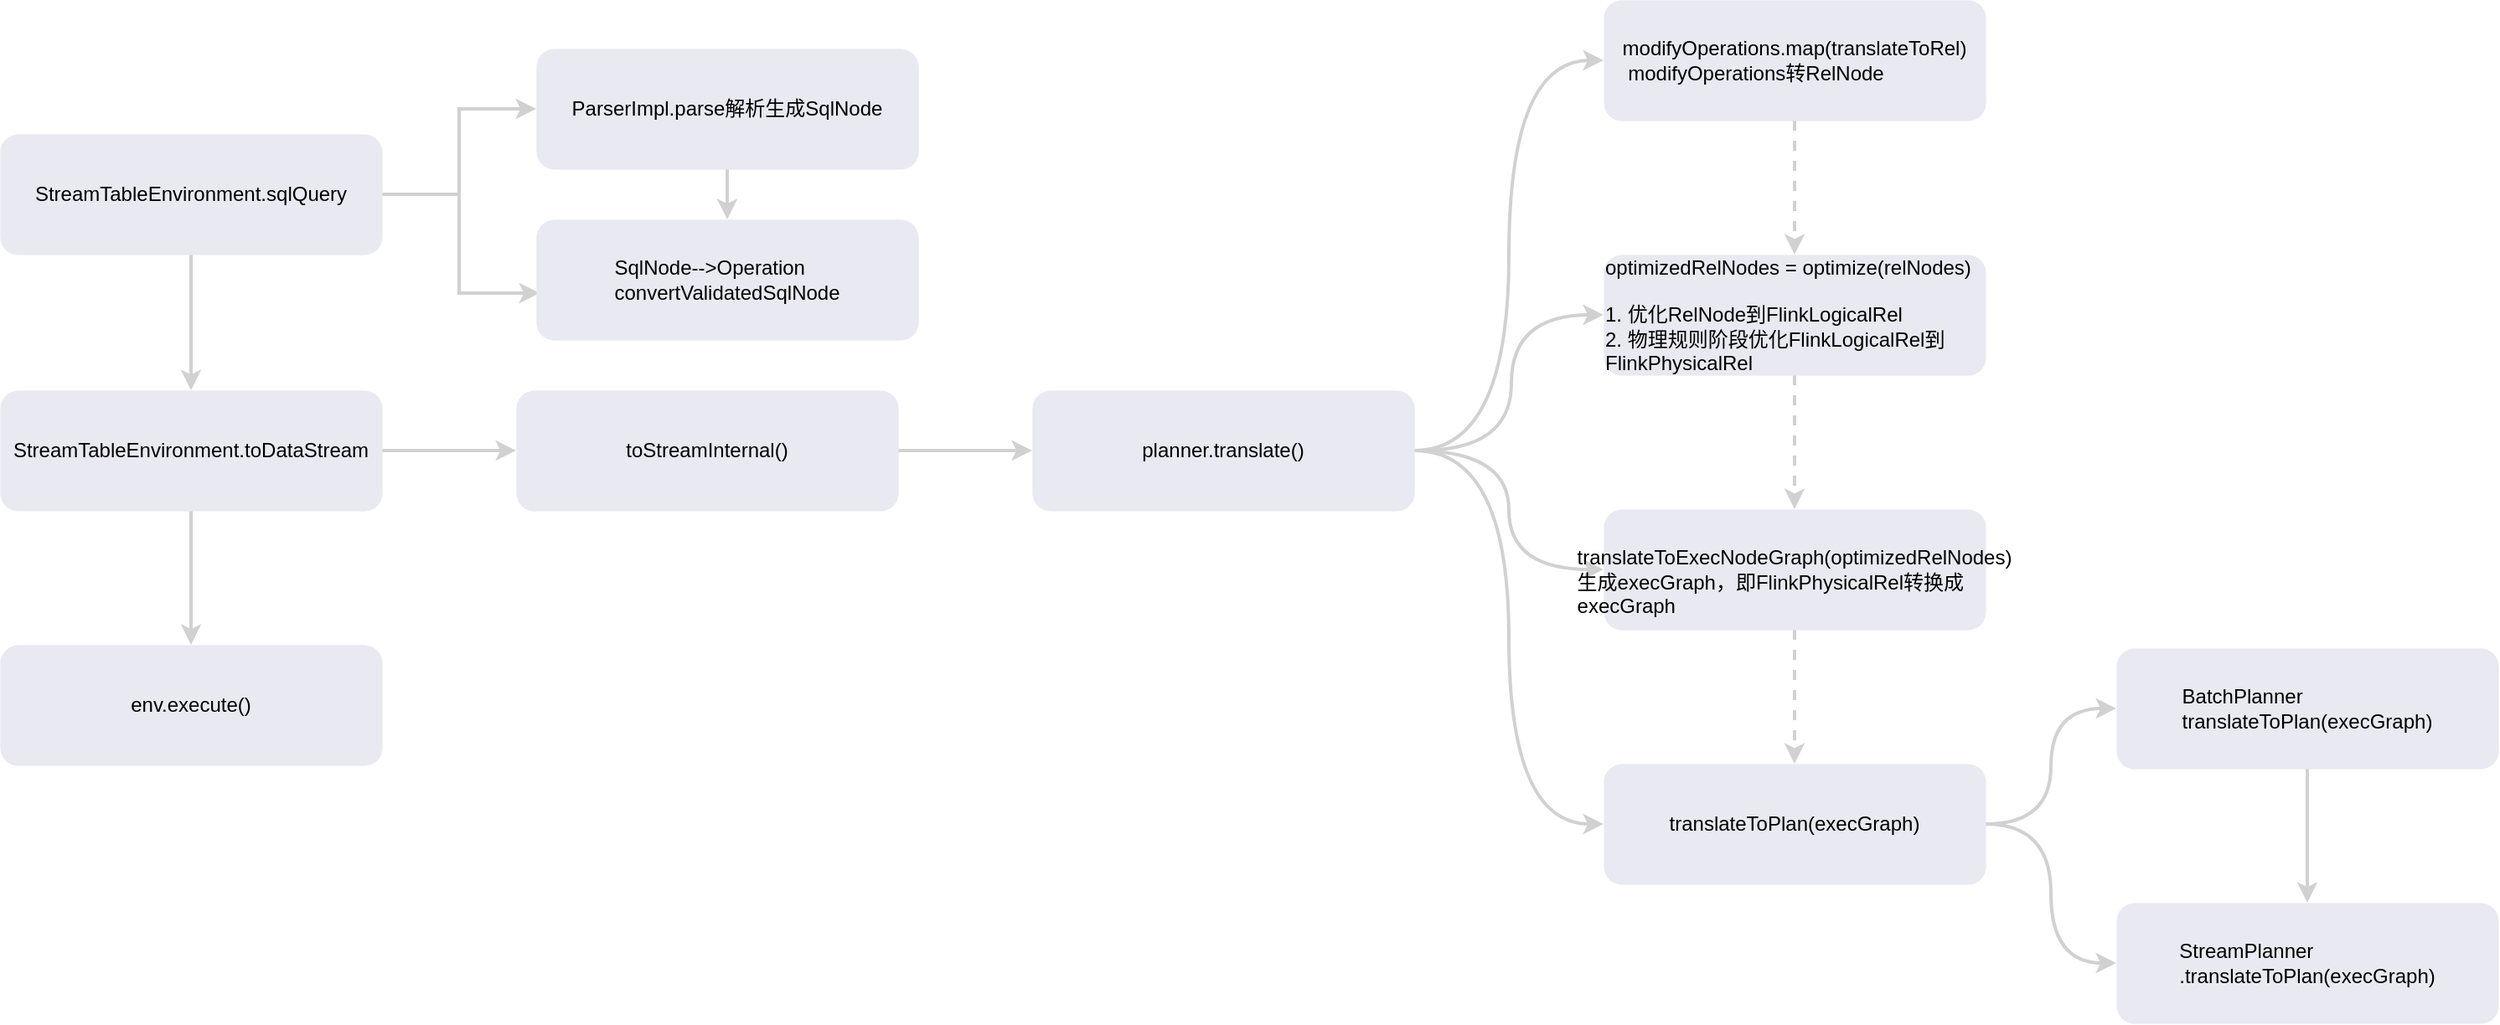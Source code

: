 <mxfile version="20.2.4" type="github">
  <diagram id="4kLa4Momye6eRYNvdGWG" name="第 1 页">
    <mxGraphModel dx="1422" dy="1831" grid="0" gridSize="10" guides="1" tooltips="1" connect="1" arrows="1" fold="1" page="1" pageScale="1" pageWidth="827" pageHeight="1169" background="#ffffff" math="0" shadow="0">
      <root>
        <mxCell id="0" />
        <mxCell id="1" parent="0" />
        <mxCell id="C2oPPoowabkBdJ4QF8pV-6" value="" style="edgeStyle=orthogonalEdgeStyle;rounded=0;orthogonalLoop=1;jettySize=auto;html=1;fontColor=#18A0FB;strokeColor=#D1D1D1;strokeWidth=2;" edge="1" parent="1" source="C2oPPoowabkBdJ4QF8pV-3" target="C2oPPoowabkBdJ4QF8pV-5">
          <mxGeometry relative="1" as="geometry" />
        </mxCell>
        <mxCell id="C2oPPoowabkBdJ4QF8pV-11" value="" style="edgeStyle=orthogonalEdgeStyle;shape=connector;rounded=0;orthogonalLoop=1;jettySize=auto;html=1;labelBackgroundColor=default;fontFamily=Helvetica;fontSize=12;fontColor=default;endArrow=classic;strokeColor=#D1D1D1;strokeWidth=2;" edge="1" parent="1" source="C2oPPoowabkBdJ4QF8pV-3" target="C2oPPoowabkBdJ4QF8pV-10">
          <mxGeometry relative="1" as="geometry" />
        </mxCell>
        <mxCell id="C2oPPoowabkBdJ4QF8pV-39" style="edgeStyle=orthogonalEdgeStyle;shape=connector;rounded=0;orthogonalLoop=1;jettySize=auto;html=1;exitX=1;exitY=0.5;exitDx=0;exitDy=0;entryX=0.009;entryY=0.611;entryDx=0;entryDy=0;entryPerimeter=0;labelBackgroundColor=default;fontFamily=Helvetica;fontSize=12;fontColor=default;endArrow=classic;strokeColor=#D1D1D1;strokeWidth=2;" edge="1" parent="1" source="C2oPPoowabkBdJ4QF8pV-3" target="C2oPPoowabkBdJ4QF8pV-37">
          <mxGeometry relative="1" as="geometry" />
        </mxCell>
        <mxCell id="C2oPPoowabkBdJ4QF8pV-3" value="&lt;span style=&quot;text-align: left;&quot;&gt;StreamTableEnvironment.sqlQuery&lt;/span&gt;" style="rounded=1;whiteSpace=wrap;html=1;fillColor=#E9E9F2;shadow=0;strokeWidth=0;strokeColor=#D1D1D1;" vertex="1" parent="1">
          <mxGeometry x="86" y="76" width="228" height="72" as="geometry" />
        </mxCell>
        <mxCell id="C2oPPoowabkBdJ4QF8pV-9" value="" style="edgeStyle=orthogonalEdgeStyle;shape=connector;rounded=0;orthogonalLoop=1;jettySize=auto;html=1;labelBackgroundColor=default;fontFamily=Helvetica;fontSize=12;fontColor=default;endArrow=classic;strokeColor=#D1D1D1;strokeWidth=2;" edge="1" parent="1" source="C2oPPoowabkBdJ4QF8pV-5" target="C2oPPoowabkBdJ4QF8pV-8">
          <mxGeometry relative="1" as="geometry" />
        </mxCell>
        <mxCell id="C2oPPoowabkBdJ4QF8pV-13" value="" style="edgeStyle=orthogonalEdgeStyle;shape=connector;rounded=0;orthogonalLoop=1;jettySize=auto;html=1;labelBackgroundColor=default;fontFamily=Helvetica;fontSize=12;fontColor=default;endArrow=classic;strokeColor=#D1D1D1;strokeWidth=2;" edge="1" parent="1" source="C2oPPoowabkBdJ4QF8pV-5" target="C2oPPoowabkBdJ4QF8pV-12">
          <mxGeometry relative="1" as="geometry" />
        </mxCell>
        <mxCell id="C2oPPoowabkBdJ4QF8pV-5" value="&lt;span style=&quot;text-align: left;&quot;&gt;StreamTableEnvironment.&lt;/span&gt;toDataStream" style="rounded=1;whiteSpace=wrap;html=1;fillColor=#E9E9F2;shadow=0;strokeWidth=0;strokeColor=#D1D1D1;" vertex="1" parent="1">
          <mxGeometry x="86" y="229" width="228" height="72" as="geometry" />
        </mxCell>
        <mxCell id="C2oPPoowabkBdJ4QF8pV-8" value="&lt;div style=&quot;text-align: left;&quot;&gt;&lt;span style=&quot;background-color: initial;&quot;&gt;env.execute()&lt;/span&gt;&lt;/div&gt;" style="rounded=1;whiteSpace=wrap;html=1;fillColor=#E9E9F2;shadow=0;strokeWidth=0;strokeColor=#D1D1D1;" vertex="1" parent="1">
          <mxGeometry x="86" y="381" width="228" height="72" as="geometry" />
        </mxCell>
        <mxCell id="C2oPPoowabkBdJ4QF8pV-38" value="" style="edgeStyle=orthogonalEdgeStyle;shape=connector;rounded=0;orthogonalLoop=1;jettySize=auto;html=1;labelBackgroundColor=default;fontFamily=Helvetica;fontSize=12;fontColor=default;endArrow=classic;strokeColor=#D1D1D1;strokeWidth=2;" edge="1" parent="1" source="C2oPPoowabkBdJ4QF8pV-10" target="C2oPPoowabkBdJ4QF8pV-37">
          <mxGeometry relative="1" as="geometry" />
        </mxCell>
        <mxCell id="C2oPPoowabkBdJ4QF8pV-10" value="&lt;div style=&quot;text-align: left;&quot;&gt;&lt;span style=&quot;background-color: initial;&quot;&gt;ParserImpl.parse解析生成SqlNode&lt;/span&gt;&lt;/div&gt;" style="rounded=1;whiteSpace=wrap;html=1;fillColor=#E9E9F2;shadow=0;strokeWidth=0;strokeColor=#D1D1D1;" vertex="1" parent="1">
          <mxGeometry x="406" y="25" width="228" height="72" as="geometry" />
        </mxCell>
        <mxCell id="C2oPPoowabkBdJ4QF8pV-15" value="" style="edgeStyle=orthogonalEdgeStyle;shape=connector;rounded=0;orthogonalLoop=1;jettySize=auto;html=1;labelBackgroundColor=default;fontFamily=Helvetica;fontSize=12;fontColor=default;endArrow=classic;strokeColor=#D1D1D1;strokeWidth=2;" edge="1" parent="1" source="C2oPPoowabkBdJ4QF8pV-12" target="C2oPPoowabkBdJ4QF8pV-14">
          <mxGeometry relative="1" as="geometry" />
        </mxCell>
        <mxCell id="C2oPPoowabkBdJ4QF8pV-12" value="&lt;div style=&quot;text-align: left;&quot;&gt;&lt;span style=&quot;background-color: initial;&quot;&gt;toStreamInternal()&lt;/span&gt;&lt;/div&gt;" style="rounded=1;whiteSpace=wrap;html=1;fillColor=#E9E9F2;shadow=0;strokeWidth=0;strokeColor=#D1D1D1;" vertex="1" parent="1">
          <mxGeometry x="394" y="229" width="228" height="72" as="geometry" />
        </mxCell>
        <mxCell id="C2oPPoowabkBdJ4QF8pV-22" style="edgeStyle=orthogonalEdgeStyle;shape=connector;rounded=0;orthogonalLoop=1;jettySize=auto;html=1;exitX=1;exitY=0.5;exitDx=0;exitDy=0;entryX=0;entryY=0.5;entryDx=0;entryDy=0;labelBackgroundColor=default;fontFamily=Helvetica;fontSize=12;fontColor=default;endArrow=classic;strokeColor=#D1D1D1;strokeWidth=2;curved=1;" edge="1" parent="1" source="C2oPPoowabkBdJ4QF8pV-14" target="C2oPPoowabkBdJ4QF8pV-19">
          <mxGeometry relative="1" as="geometry" />
        </mxCell>
        <mxCell id="C2oPPoowabkBdJ4QF8pV-29" style="edgeStyle=orthogonalEdgeStyle;shape=connector;rounded=0;orthogonalLoop=1;jettySize=auto;html=1;entryX=0;entryY=0.5;entryDx=0;entryDy=0;labelBackgroundColor=default;fontFamily=Helvetica;fontSize=12;fontColor=default;endArrow=classic;strokeColor=#D1D1D1;strokeWidth=2;curved=1;" edge="1" parent="1" target="C2oPPoowabkBdJ4QF8pV-23">
          <mxGeometry relative="1" as="geometry">
            <mxPoint x="932" y="265" as="sourcePoint" />
          </mxGeometry>
        </mxCell>
        <mxCell id="C2oPPoowabkBdJ4QF8pV-30" style="edgeStyle=orthogonalEdgeStyle;shape=connector;rounded=0;orthogonalLoop=1;jettySize=auto;html=1;exitX=1;exitY=0.5;exitDx=0;exitDy=0;entryX=0;entryY=0.5;entryDx=0;entryDy=0;labelBackgroundColor=default;fontFamily=Helvetica;fontSize=12;fontColor=default;endArrow=classic;strokeColor=#D1D1D1;strokeWidth=2;curved=1;" edge="1" parent="1" source="C2oPPoowabkBdJ4QF8pV-14" target="C2oPPoowabkBdJ4QF8pV-25">
          <mxGeometry relative="1" as="geometry" />
        </mxCell>
        <mxCell id="C2oPPoowabkBdJ4QF8pV-31" style="edgeStyle=orthogonalEdgeStyle;shape=connector;rounded=0;orthogonalLoop=1;jettySize=auto;html=1;exitX=1;exitY=0.5;exitDx=0;exitDy=0;entryX=0;entryY=0.5;entryDx=0;entryDy=0;labelBackgroundColor=default;fontFamily=Helvetica;fontSize=12;fontColor=default;endArrow=classic;strokeColor=#D1D1D1;strokeWidth=2;curved=1;" edge="1" parent="1" source="C2oPPoowabkBdJ4QF8pV-14" target="C2oPPoowabkBdJ4QF8pV-27">
          <mxGeometry relative="1" as="geometry" />
        </mxCell>
        <mxCell id="C2oPPoowabkBdJ4QF8pV-14" value="&lt;div style=&quot;text-align: left;&quot;&gt;planner.translate()&lt;br&gt;&lt;/div&gt;" style="rounded=1;whiteSpace=wrap;html=1;fillColor=#E9E9F2;shadow=0;strokeWidth=0;strokeColor=#D1D1D1;" vertex="1" parent="1">
          <mxGeometry x="702" y="229" width="228" height="72" as="geometry" />
        </mxCell>
        <mxCell id="C2oPPoowabkBdJ4QF8pV-24" value="" style="edgeStyle=orthogonalEdgeStyle;shape=connector;rounded=0;orthogonalLoop=1;jettySize=auto;html=1;labelBackgroundColor=default;fontFamily=Helvetica;fontSize=12;fontColor=default;endArrow=classic;strokeColor=#D1D1D1;strokeWidth=2;dashed=1;" edge="1" parent="1" source="C2oPPoowabkBdJ4QF8pV-19" target="C2oPPoowabkBdJ4QF8pV-23">
          <mxGeometry relative="1" as="geometry" />
        </mxCell>
        <mxCell id="C2oPPoowabkBdJ4QF8pV-19" value="&lt;div style=&quot;text-align: left;&quot;&gt;modifyOperations.map(translateToRel)&lt;br&gt;&lt;/div&gt;&lt;div style=&quot;text-align: left;&quot;&gt;&amp;nbsp;modifyOperations转RelNode&lt;/div&gt;" style="rounded=1;whiteSpace=wrap;html=1;fillColor=#E9E9F2;shadow=0;strokeWidth=0;strokeColor=#D1D1D1;" vertex="1" parent="1">
          <mxGeometry x="1043" y="-4" width="228" height="72" as="geometry" />
        </mxCell>
        <mxCell id="C2oPPoowabkBdJ4QF8pV-26" value="" style="edgeStyle=orthogonalEdgeStyle;shape=connector;rounded=0;orthogonalLoop=1;jettySize=auto;html=1;labelBackgroundColor=default;fontFamily=Helvetica;fontSize=12;fontColor=default;endArrow=classic;strokeColor=#D1D1D1;strokeWidth=2;dashed=1;" edge="1" parent="1" source="C2oPPoowabkBdJ4QF8pV-23" target="C2oPPoowabkBdJ4QF8pV-25">
          <mxGeometry relative="1" as="geometry" />
        </mxCell>
        <mxCell id="C2oPPoowabkBdJ4QF8pV-23" value="&lt;div style=&quot;text-align: left;&quot;&gt;optimizedRelNodes = optimize(relNodes)&lt;br&gt;&lt;/div&gt;&lt;div style=&quot;text-align: left;&quot;&gt;&lt;br&gt;&lt;/div&gt;&lt;div style=&quot;text-align: left;&quot;&gt;1. 优化RelNode到FlinkLogicalRel&lt;/div&gt;&lt;div style=&quot;text-align: left;&quot;&gt;2.&amp;nbsp;物理规则阶段优化FlinkLogicalRel到FlinkPhysicalRel&lt;/div&gt;" style="rounded=1;whiteSpace=wrap;html=1;fillColor=#E9E9F2;shadow=0;strokeWidth=0;strokeColor=#D1D1D1;" vertex="1" parent="1">
          <mxGeometry x="1043" y="148" width="228" height="72" as="geometry" />
        </mxCell>
        <mxCell id="C2oPPoowabkBdJ4QF8pV-28" value="" style="edgeStyle=orthogonalEdgeStyle;shape=connector;rounded=0;orthogonalLoop=1;jettySize=auto;html=1;labelBackgroundColor=default;fontFamily=Helvetica;fontSize=12;fontColor=default;endArrow=classic;strokeColor=#D1D1D1;strokeWidth=2;dashed=1;" edge="1" parent="1" source="C2oPPoowabkBdJ4QF8pV-25" target="C2oPPoowabkBdJ4QF8pV-27">
          <mxGeometry relative="1" as="geometry" />
        </mxCell>
        <mxCell id="C2oPPoowabkBdJ4QF8pV-25" value="&lt;div style=&quot;text-align: left;&quot;&gt;&lt;br&gt;&lt;/div&gt;&lt;div style=&quot;text-align: left;&quot;&gt;translateToExecNodeGraph(optimizedRelNodes)&lt;/div&gt;&lt;div style=&quot;text-align: left;&quot;&gt;生成execGraph，即FlinkPhysicalRel转换成execGraph&lt;/div&gt;" style="rounded=1;whiteSpace=wrap;html=1;fillColor=#E9E9F2;shadow=0;strokeWidth=0;strokeColor=#D1D1D1;" vertex="1" parent="1">
          <mxGeometry x="1043" y="300" width="228" height="72" as="geometry" />
        </mxCell>
        <mxCell id="C2oPPoowabkBdJ4QF8pV-33" value="" style="edgeStyle=orthogonalEdgeStyle;shape=connector;rounded=0;orthogonalLoop=1;jettySize=auto;html=1;labelBackgroundColor=default;fontFamily=Helvetica;fontSize=12;fontColor=default;endArrow=classic;strokeColor=#D1D1D1;strokeWidth=2;curved=1;" edge="1" parent="1" source="C2oPPoowabkBdJ4QF8pV-27" target="C2oPPoowabkBdJ4QF8pV-32">
          <mxGeometry relative="1" as="geometry" />
        </mxCell>
        <mxCell id="C2oPPoowabkBdJ4QF8pV-36" style="edgeStyle=orthogonalEdgeStyle;shape=connector;rounded=0;orthogonalLoop=1;jettySize=auto;html=1;exitX=1;exitY=0.5;exitDx=0;exitDy=0;entryX=0;entryY=0.5;entryDx=0;entryDy=0;labelBackgroundColor=default;fontFamily=Helvetica;fontSize=12;fontColor=default;endArrow=classic;strokeColor=#D1D1D1;strokeWidth=2;curved=1;" edge="1" parent="1" source="C2oPPoowabkBdJ4QF8pV-27" target="C2oPPoowabkBdJ4QF8pV-34">
          <mxGeometry relative="1" as="geometry" />
        </mxCell>
        <mxCell id="C2oPPoowabkBdJ4QF8pV-27" value="&lt;div style=&quot;text-align: left;&quot;&gt;translateToPlan(execGraph)&lt;br&gt;&lt;/div&gt;" style="rounded=1;whiteSpace=wrap;html=1;fillColor=#E9E9F2;shadow=0;strokeWidth=0;strokeColor=#D1D1D1;" vertex="1" parent="1">
          <mxGeometry x="1043" y="452" width="228" height="72" as="geometry" />
        </mxCell>
        <mxCell id="C2oPPoowabkBdJ4QF8pV-35" value="" style="edgeStyle=orthogonalEdgeStyle;shape=connector;rounded=0;orthogonalLoop=1;jettySize=auto;html=1;labelBackgroundColor=default;fontFamily=Helvetica;fontSize=12;fontColor=default;endArrow=classic;strokeColor=#D1D1D1;strokeWidth=2;" edge="1" parent="1" source="C2oPPoowabkBdJ4QF8pV-32" target="C2oPPoowabkBdJ4QF8pV-34">
          <mxGeometry relative="1" as="geometry" />
        </mxCell>
        <mxCell id="C2oPPoowabkBdJ4QF8pV-32" value="&lt;div style=&quot;text-align: left;&quot;&gt;BatchPlanner&lt;/div&gt;&lt;div style=&quot;text-align: left;&quot;&gt;&lt;span style=&quot;background-color: initial;&quot;&gt;translateToPlan(execGraph)&lt;/span&gt;&lt;/div&gt;" style="rounded=1;whiteSpace=wrap;html=1;fillColor=#E9E9F2;shadow=0;strokeWidth=0;strokeColor=#D1D1D1;" vertex="1" parent="1">
          <mxGeometry x="1349" y="383" width="228" height="72" as="geometry" />
        </mxCell>
        <mxCell id="C2oPPoowabkBdJ4QF8pV-34" value="&lt;div style=&quot;text-align: left;&quot;&gt;StreamPlanner&lt;/div&gt;&lt;div style=&quot;text-align: left;&quot;&gt;.translateToPlan(execGraph)&lt;br&gt;&lt;/div&gt;" style="rounded=1;whiteSpace=wrap;html=1;fillColor=#E9E9F2;shadow=0;strokeWidth=0;strokeColor=#D1D1D1;" vertex="1" parent="1">
          <mxGeometry x="1349" y="535" width="228" height="72" as="geometry" />
        </mxCell>
        <mxCell id="C2oPPoowabkBdJ4QF8pV-37" value="&lt;div style=&quot;text-align: left;&quot;&gt;SqlNode--&amp;gt;Operation&lt;/div&gt;&lt;div style=&quot;text-align: left;&quot;&gt;convertValidatedSqlNode&lt;br&gt;&lt;/div&gt;" style="rounded=1;whiteSpace=wrap;html=1;fillColor=#E9E9F2;shadow=0;strokeWidth=0;strokeColor=#D1D1D1;" vertex="1" parent="1">
          <mxGeometry x="406" y="127" width="228" height="72" as="geometry" />
        </mxCell>
      </root>
    </mxGraphModel>
  </diagram>
</mxfile>
